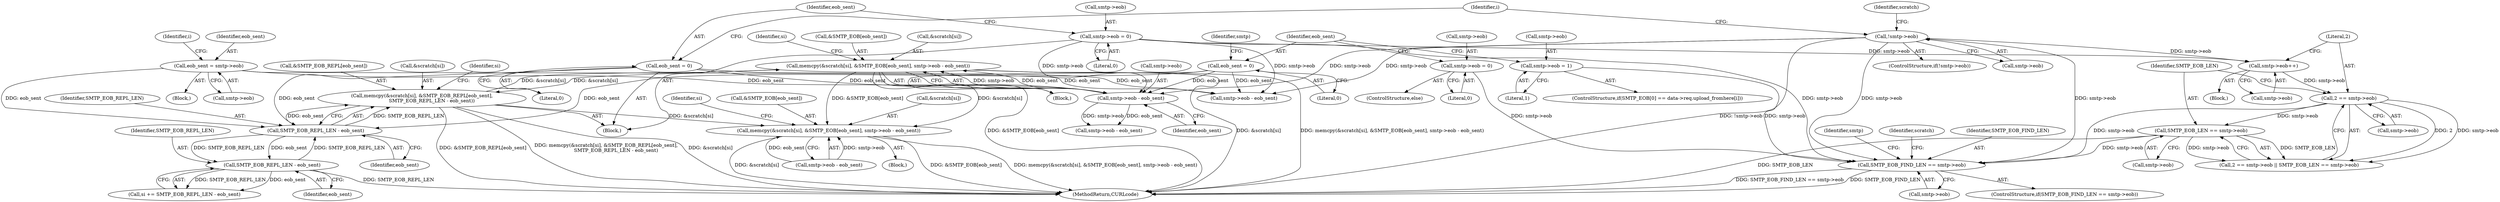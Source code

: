 digraph "0_curl_ba1dbd78e5f1ed67c1b8d37ac89d90e5e330b628@API" {
"1000254" [label="(Call,memcpy(&scratch[si], &SMTP_EOB[eob_sent], smtp->eob - eob_sent))"];
"1000313" [label="(Call,memcpy(&scratch[si], &SMTP_EOB_REPL[eob_sent],\n             SMTP_EOB_REPL_LEN - eob_sent))"];
"1000254" [label="(Call,memcpy(&scratch[si], &SMTP_EOB[eob_sent], smtp->eob - eob_sent))"];
"1000263" [label="(Call,smtp->eob - eob_sent)"];
"1000330" [label="(Call,smtp->eob = 0)"];
"1000340" [label="(Call,!smtp->eob)"];
"1000307" [label="(Call,SMTP_EOB_FIND_LEN == smtp->eob)"];
"1000293" [label="(Call,smtp->eob = 0)"];
"1000227" [label="(Call,2 == smtp->eob)"];
"1000221" [label="(Call,smtp->eob++)"];
"1000232" [label="(Call,SMTP_EOB_LEN == smtp->eob)"];
"1000287" [label="(Call,smtp->eob = 1)"];
"1000187" [label="(Call,eob_sent = smtp->eob)"];
"1000335" [label="(Call,eob_sent = 0)"];
"1000298" [label="(Call,eob_sent = 0)"];
"1000322" [label="(Call,SMTP_EOB_REPL_LEN - eob_sent)"];
"1000327" [label="(Call,SMTP_EOB_REPL_LEN - eob_sent)"];
"1000363" [label="(Call,memcpy(&scratch[si], &SMTP_EOB[eob_sent], smtp->eob - eob_sent))"];
"1000309" [label="(Call,smtp->eob)"];
"1000331" [label="(Call,smtp->eob)"];
"1000346" [label="(Identifier,scratch)"];
"1000232" [label="(Call,SMTP_EOB_LEN == smtp->eob)"];
"1000297" [label="(Literal,0)"];
"1000323" [label="(Identifier,SMTP_EOB_REPL_LEN)"];
"1000318" [label="(Call,&SMTP_EOB_REPL[eob_sent])"];
"1000226" [label="(Call,2 == smtp->eob || SMTP_EOB_LEN == smtp->eob)"];
"1000314" [label="(Call,&scratch[si])"];
"1000287" [label="(Call,smtp->eob = 1)"];
"1000362" [label="(Block,)"];
"1000267" [label="(Identifier,eob_sent)"];
"1000227" [label="(Call,2 == smtp->eob)"];
"1000335" [label="(Call,eob_sent = 0)"];
"1000329" [label="(Identifier,eob_sent)"];
"1000263" [label="(Call,smtp->eob - eob_sent)"];
"1000336" [label="(Identifier,eob_sent)"];
"1000372" [label="(Call,smtp->eob - eob_sent)"];
"1000233" [label="(Identifier,SMTP_EOB_LEN)"];
"1000324" [label="(Identifier,eob_sent)"];
"1000340" [label="(Call,!smtp->eob)"];
"1000255" [label="(Call,&scratch[si])"];
"1000187" [label="(Call,eob_sent = smtp->eob)"];
"1000270" [label="(Call,smtp->eob - eob_sent)"];
"1000322" [label="(Call,SMTP_EOB_REPL_LEN - eob_sent)"];
"1000342" [label="(Identifier,smtp)"];
"1000119" [label="(Block,)"];
"1000292" [label="(ControlStructure,else)"];
"1000337" [label="(Literal,0)"];
"1000325" [label="(Call,si += SMTP_EOB_REPL_LEN - eob_sent)"];
"1000328" [label="(Identifier,SMTP_EOB_REPL_LEN)"];
"1000294" [label="(Call,smtp->eob)"];
"1000264" [label="(Call,smtp->eob)"];
"1000234" [label="(Call,smtp->eob)"];
"1000269" [label="(Identifier,si)"];
"1000312" [label="(Block,)"];
"1000228" [label="(Literal,2)"];
"1000259" [label="(Call,&SMTP_EOB[eob_sent])"];
"1000326" [label="(Identifier,si)"];
"1000339" [label="(ControlStructure,if(!smtp->eob))"];
"1000357" [label="(Call,smtp->eob - eob_sent)"];
"1000363" [label="(Call,memcpy(&scratch[si], &SMTP_EOB[eob_sent], smtp->eob - eob_sent))"];
"1000307" [label="(Call,SMTP_EOB_FIND_LEN == smtp->eob)"];
"1000313" [label="(Call,memcpy(&scratch[si], &SMTP_EOB_REPL[eob_sent],\n             SMTP_EOB_REPL_LEN - eob_sent))"];
"1000306" [label="(ControlStructure,if(SMTP_EOB_FIND_LEN == smtp->eob))"];
"1000334" [label="(Literal,0)"];
"1000293" [label="(Call,smtp->eob = 0)"];
"1000220" [label="(Block,)"];
"1000303" [label="(Identifier,smtp)"];
"1000378" [label="(Identifier,si)"];
"1000253" [label="(Block,)"];
"1000341" [label="(Call,smtp->eob)"];
"1000299" [label="(Identifier,eob_sent)"];
"1000189" [label="(Call,smtp->eob)"];
"1000221" [label="(Call,smtp->eob++)"];
"1000195" [label="(Identifier,i)"];
"1000368" [label="(Call,&SMTP_EOB[eob_sent])"];
"1000298" [label="(Call,eob_sent = 0)"];
"1000229" [label="(Call,smtp->eob)"];
"1000330" [label="(Call,smtp->eob = 0)"];
"1000288" [label="(Call,smtp->eob)"];
"1000188" [label="(Identifier,eob_sent)"];
"1000316" [label="(Identifier,scratch)"];
"1000291" [label="(Literal,1)"];
"1000417" [label="(MethodReturn,CURLcode)"];
"1000300" [label="(Literal,0)"];
"1000327" [label="(Call,SMTP_EOB_REPL_LEN - eob_sent)"];
"1000308" [label="(Identifier,SMTP_EOB_FIND_LEN)"];
"1000204" [label="(Identifier,i)"];
"1000222" [label="(Call,smtp->eob)"];
"1000275" [label="(ControlStructure,if(SMTP_EOB[0] == data->req.upload_fromhere[i]))"];
"1000254" [label="(Call,memcpy(&scratch[si], &SMTP_EOB[eob_sent], smtp->eob - eob_sent))"];
"1000364" [label="(Call,&scratch[si])"];
"1000254" -> "1000253"  [label="AST: "];
"1000254" -> "1000263"  [label="CFG: "];
"1000255" -> "1000254"  [label="AST: "];
"1000259" -> "1000254"  [label="AST: "];
"1000263" -> "1000254"  [label="AST: "];
"1000269" -> "1000254"  [label="CFG: "];
"1000254" -> "1000417"  [label="DDG: &SMTP_EOB[eob_sent]"];
"1000254" -> "1000417"  [label="DDG: &scratch[si]"];
"1000254" -> "1000417"  [label="DDG: memcpy(&scratch[si], &SMTP_EOB[eob_sent], smtp->eob - eob_sent)"];
"1000313" -> "1000254"  [label="DDG: &scratch[si]"];
"1000263" -> "1000254"  [label="DDG: smtp->eob"];
"1000263" -> "1000254"  [label="DDG: eob_sent"];
"1000254" -> "1000313"  [label="DDG: &scratch[si]"];
"1000254" -> "1000363"  [label="DDG: &scratch[si]"];
"1000254" -> "1000363"  [label="DDG: &SMTP_EOB[eob_sent]"];
"1000313" -> "1000312"  [label="AST: "];
"1000313" -> "1000322"  [label="CFG: "];
"1000314" -> "1000313"  [label="AST: "];
"1000318" -> "1000313"  [label="AST: "];
"1000322" -> "1000313"  [label="AST: "];
"1000326" -> "1000313"  [label="CFG: "];
"1000313" -> "1000417"  [label="DDG: &SMTP_EOB_REPL[eob_sent]"];
"1000313" -> "1000417"  [label="DDG: memcpy(&scratch[si], &SMTP_EOB_REPL[eob_sent],\n             SMTP_EOB_REPL_LEN - eob_sent)"];
"1000313" -> "1000417"  [label="DDG: &scratch[si]"];
"1000322" -> "1000313"  [label="DDG: SMTP_EOB_REPL_LEN"];
"1000322" -> "1000313"  [label="DDG: eob_sent"];
"1000313" -> "1000363"  [label="DDG: &scratch[si]"];
"1000263" -> "1000267"  [label="CFG: "];
"1000264" -> "1000263"  [label="AST: "];
"1000267" -> "1000263"  [label="AST: "];
"1000330" -> "1000263"  [label="DDG: smtp->eob"];
"1000340" -> "1000263"  [label="DDG: smtp->eob"];
"1000187" -> "1000263"  [label="DDG: eob_sent"];
"1000335" -> "1000263"  [label="DDG: eob_sent"];
"1000298" -> "1000263"  [label="DDG: eob_sent"];
"1000263" -> "1000270"  [label="DDG: smtp->eob"];
"1000263" -> "1000270"  [label="DDG: eob_sent"];
"1000330" -> "1000312"  [label="AST: "];
"1000330" -> "1000334"  [label="CFG: "];
"1000331" -> "1000330"  [label="AST: "];
"1000334" -> "1000330"  [label="AST: "];
"1000336" -> "1000330"  [label="CFG: "];
"1000330" -> "1000221"  [label="DDG: smtp->eob"];
"1000330" -> "1000307"  [label="DDG: smtp->eob"];
"1000330" -> "1000357"  [label="DDG: smtp->eob"];
"1000340" -> "1000339"  [label="AST: "];
"1000340" -> "1000341"  [label="CFG: "];
"1000341" -> "1000340"  [label="AST: "];
"1000346" -> "1000340"  [label="CFG: "];
"1000204" -> "1000340"  [label="CFG: "];
"1000340" -> "1000417"  [label="DDG: !smtp->eob"];
"1000340" -> "1000221"  [label="DDG: smtp->eob"];
"1000340" -> "1000307"  [label="DDG: smtp->eob"];
"1000307" -> "1000340"  [label="DDG: smtp->eob"];
"1000340" -> "1000357"  [label="DDG: smtp->eob"];
"1000307" -> "1000306"  [label="AST: "];
"1000307" -> "1000309"  [label="CFG: "];
"1000308" -> "1000307"  [label="AST: "];
"1000309" -> "1000307"  [label="AST: "];
"1000316" -> "1000307"  [label="CFG: "];
"1000342" -> "1000307"  [label="CFG: "];
"1000307" -> "1000417"  [label="DDG: SMTP_EOB_FIND_LEN == smtp->eob"];
"1000307" -> "1000417"  [label="DDG: SMTP_EOB_FIND_LEN"];
"1000293" -> "1000307"  [label="DDG: smtp->eob"];
"1000227" -> "1000307"  [label="DDG: smtp->eob"];
"1000232" -> "1000307"  [label="DDG: smtp->eob"];
"1000287" -> "1000307"  [label="DDG: smtp->eob"];
"1000293" -> "1000292"  [label="AST: "];
"1000293" -> "1000297"  [label="CFG: "];
"1000294" -> "1000293"  [label="AST: "];
"1000297" -> "1000293"  [label="AST: "];
"1000299" -> "1000293"  [label="CFG: "];
"1000227" -> "1000226"  [label="AST: "];
"1000227" -> "1000229"  [label="CFG: "];
"1000228" -> "1000227"  [label="AST: "];
"1000229" -> "1000227"  [label="AST: "];
"1000233" -> "1000227"  [label="CFG: "];
"1000226" -> "1000227"  [label="CFG: "];
"1000227" -> "1000226"  [label="DDG: 2"];
"1000227" -> "1000226"  [label="DDG: smtp->eob"];
"1000221" -> "1000227"  [label="DDG: smtp->eob"];
"1000227" -> "1000232"  [label="DDG: smtp->eob"];
"1000221" -> "1000220"  [label="AST: "];
"1000221" -> "1000222"  [label="CFG: "];
"1000222" -> "1000221"  [label="AST: "];
"1000228" -> "1000221"  [label="CFG: "];
"1000232" -> "1000226"  [label="AST: "];
"1000232" -> "1000234"  [label="CFG: "];
"1000233" -> "1000232"  [label="AST: "];
"1000234" -> "1000232"  [label="AST: "];
"1000226" -> "1000232"  [label="CFG: "];
"1000232" -> "1000417"  [label="DDG: SMTP_EOB_LEN"];
"1000232" -> "1000226"  [label="DDG: SMTP_EOB_LEN"];
"1000232" -> "1000226"  [label="DDG: smtp->eob"];
"1000287" -> "1000275"  [label="AST: "];
"1000287" -> "1000291"  [label="CFG: "];
"1000288" -> "1000287"  [label="AST: "];
"1000291" -> "1000287"  [label="AST: "];
"1000299" -> "1000287"  [label="CFG: "];
"1000187" -> "1000119"  [label="AST: "];
"1000187" -> "1000189"  [label="CFG: "];
"1000188" -> "1000187"  [label="AST: "];
"1000189" -> "1000187"  [label="AST: "];
"1000195" -> "1000187"  [label="CFG: "];
"1000187" -> "1000322"  [label="DDG: eob_sent"];
"1000187" -> "1000357"  [label="DDG: eob_sent"];
"1000335" -> "1000312"  [label="AST: "];
"1000335" -> "1000337"  [label="CFG: "];
"1000336" -> "1000335"  [label="AST: "];
"1000337" -> "1000335"  [label="AST: "];
"1000204" -> "1000335"  [label="CFG: "];
"1000335" -> "1000322"  [label="DDG: eob_sent"];
"1000335" -> "1000357"  [label="DDG: eob_sent"];
"1000298" -> "1000253"  [label="AST: "];
"1000298" -> "1000300"  [label="CFG: "];
"1000299" -> "1000298"  [label="AST: "];
"1000300" -> "1000298"  [label="AST: "];
"1000303" -> "1000298"  [label="CFG: "];
"1000298" -> "1000322"  [label="DDG: eob_sent"];
"1000298" -> "1000357"  [label="DDG: eob_sent"];
"1000322" -> "1000324"  [label="CFG: "];
"1000323" -> "1000322"  [label="AST: "];
"1000324" -> "1000322"  [label="AST: "];
"1000327" -> "1000322"  [label="DDG: SMTP_EOB_REPL_LEN"];
"1000322" -> "1000327"  [label="DDG: SMTP_EOB_REPL_LEN"];
"1000322" -> "1000327"  [label="DDG: eob_sent"];
"1000327" -> "1000325"  [label="AST: "];
"1000327" -> "1000329"  [label="CFG: "];
"1000328" -> "1000327"  [label="AST: "];
"1000329" -> "1000327"  [label="AST: "];
"1000325" -> "1000327"  [label="CFG: "];
"1000327" -> "1000417"  [label="DDG: SMTP_EOB_REPL_LEN"];
"1000327" -> "1000325"  [label="DDG: SMTP_EOB_REPL_LEN"];
"1000327" -> "1000325"  [label="DDG: eob_sent"];
"1000363" -> "1000362"  [label="AST: "];
"1000363" -> "1000372"  [label="CFG: "];
"1000364" -> "1000363"  [label="AST: "];
"1000368" -> "1000363"  [label="AST: "];
"1000372" -> "1000363"  [label="AST: "];
"1000378" -> "1000363"  [label="CFG: "];
"1000363" -> "1000417"  [label="DDG: &scratch[si]"];
"1000363" -> "1000417"  [label="DDG: &SMTP_EOB[eob_sent]"];
"1000363" -> "1000417"  [label="DDG: memcpy(&scratch[si], &SMTP_EOB[eob_sent], smtp->eob - eob_sent)"];
"1000372" -> "1000363"  [label="DDG: smtp->eob"];
"1000372" -> "1000363"  [label="DDG: eob_sent"];
}
